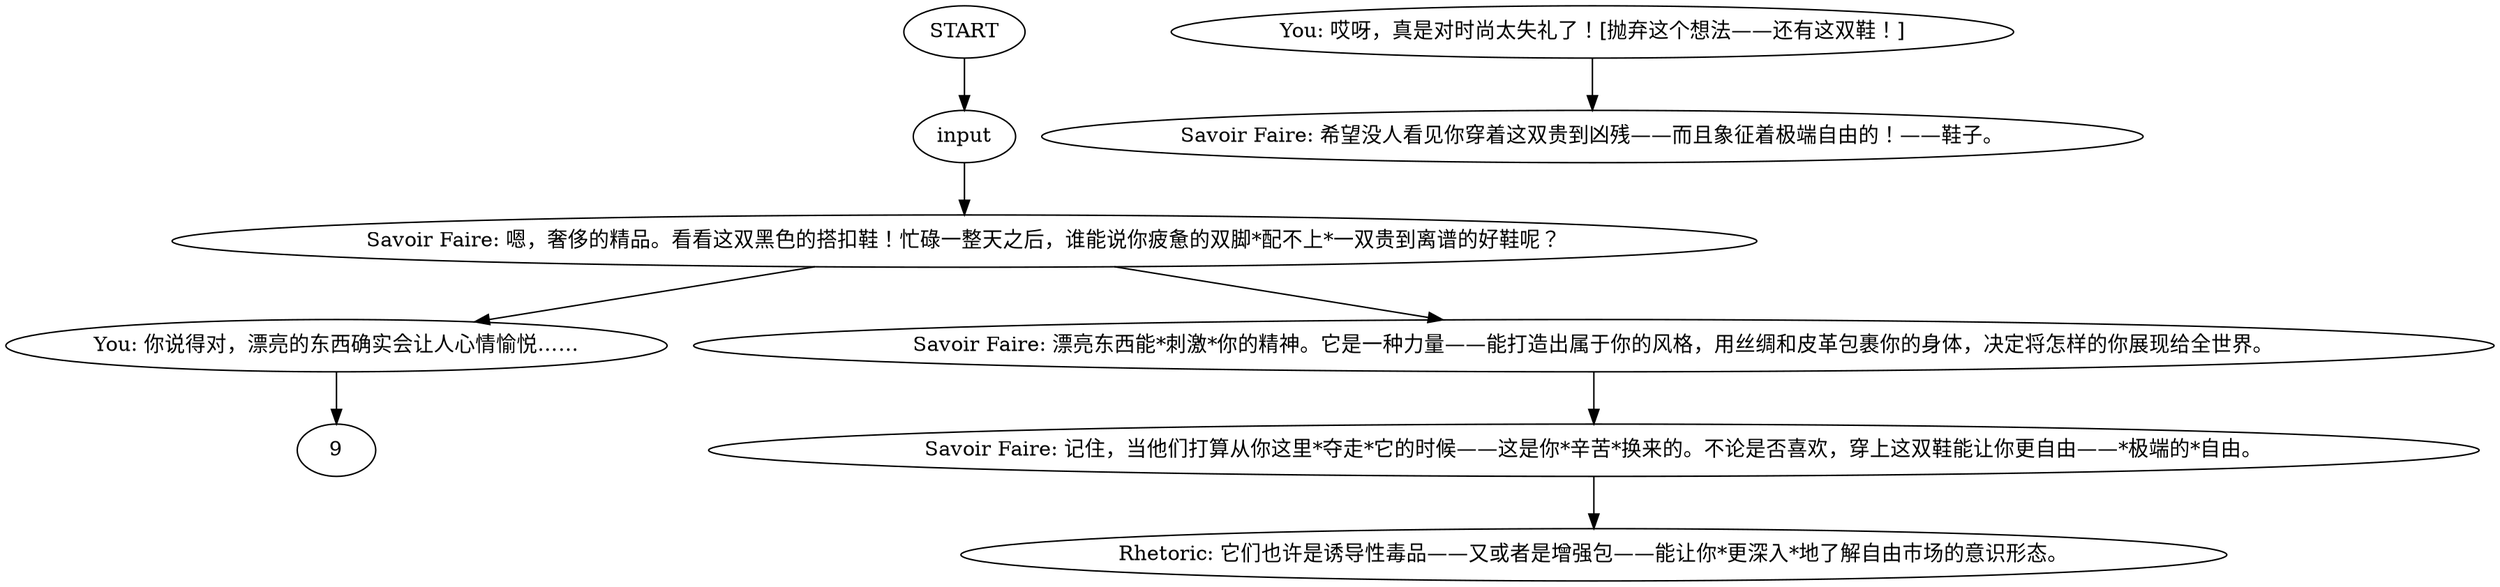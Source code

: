 # APT ORB / wearing fancy loafers
# Putting the shoes on gives a one time +1 to Indirect Modes of Taxation, you capitalist swine.
# ==================================================
digraph G {
	  0 [label="START"];
	  1 [label="input"];
	  2 [label="You: 你说得对，漂亮的东西确实会让人心情愉悦……"];
	  3 [label="Rhetoric: 它们也许是诱导性毒品——又或者是增强包——能让你*更深入*地了解自由市场的意识形态。"];
	  4 [label="Savoir Faire: 嗯，奢侈的精品。看看这双黑色的搭扣鞋！忙碌一整天之后，谁能说你疲惫的双脚*配不上*一双贵到离谱的好鞋呢？"];
	  5 [label="Savoir Faire: 记住，当他们打算从你这里*夺走*它的时候——这是你*辛苦*换来的。不论是否喜欢，穿上这双鞋能让你更自由——*极端的*自由。"];
	  6 [label="Savoir Faire: 希望没人看见你穿着这双贵到凶残——而且象征着极端自由的！——鞋子。"];
	  7 [label="You: 哎呀，真是对时尚太失礼了！[抛弃这个想法——还有这双鞋！]"];
	  8 [label="Savoir Faire: 漂亮东西能*刺激*你的精神。它是一种力量——能打造出属于你的风格，用丝绸和皮革包裹你的身体，决定将怎样的你展现给全世界。"];
	  0 -> 1
	  1 -> 4
	  2 -> 9
	  4 -> 8
	  4 -> 2
	  5 -> 3
	  7 -> 6
	  8 -> 5
}

